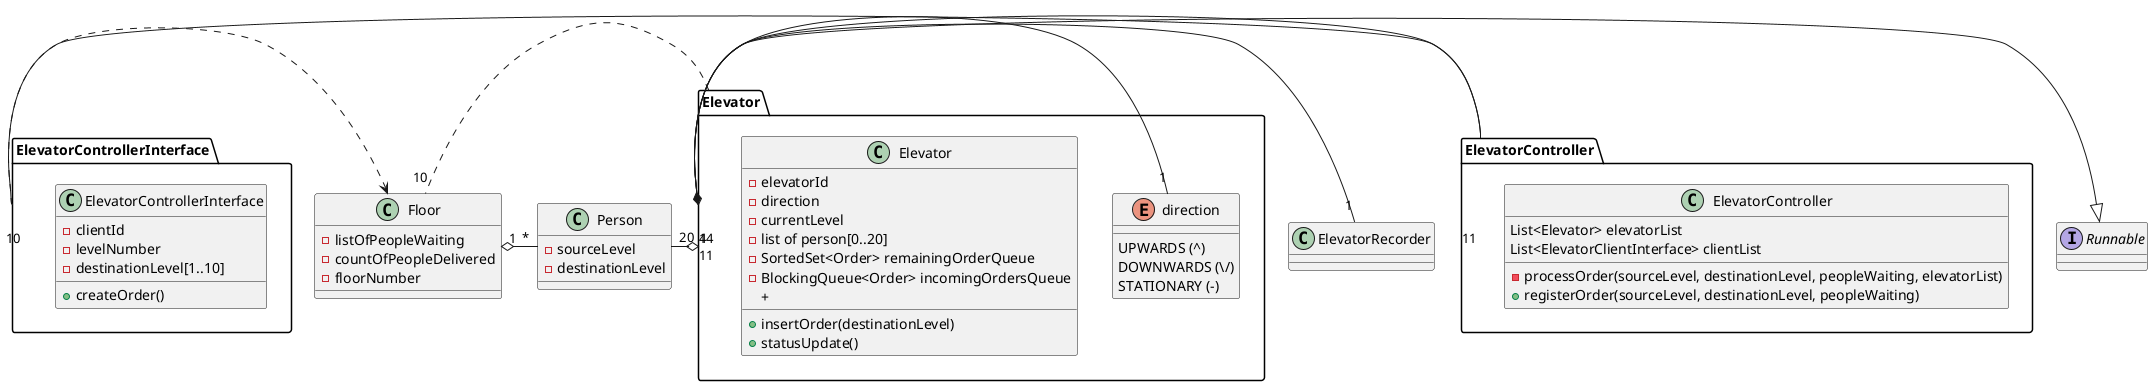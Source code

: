 @startuml

package ElevatorControllerInterface {
  class ElevatorControllerInterface{
    - clientId
    - levelNumber
    - destinationLevel[1..10]
    + createOrder()
  }
}

ElevatorControllerInterface .> Floor

Elevator "1" . "10" Floor

class Floor {
    - listOfPeopleWaiting
    - countOfPeopleDelivered
    - floorNumber
}

class Person {
  - sourceLevel
  - destinationLevel
}

package "Elevator" {

  class Elevator {
    - elevatorId
    - direction
    - currentLevel
    - list of person[0..20]
    - SortedSet<Order> remainingOrderQueue
    - BlockingQueue<Order> incomingOrdersQueue
    + insertOrder(destinationLevel)
    + statusUpdate()
    +
  }
  
  enum direction {
    UPWARDS (^)
    DOWNWARDS (\/)
    STATIONARY (-)
  }

}

package ElevatorController {
  class ElevatorController {
    List<Elevator> elevatorList
    List<ElevatorClientInterface> clientList
    - processOrder(sourceLevel, destinationLevel, peopleWaiting, elevatorList)
    + registerOrder(sourceLevel, destinationLevel, peopleWaiting)
  }
}

class ElevatorRecorder {

}

ElevatorRecorder "1" -* "4" Elevator


ElevatorController "1" - "4" Elevator
ElevatorController "1" - "10" ElevatorControllerInterface

Elevator "1" - "1" direction
Elevator "1" o- "20" Person
Floor "1" o- "*" Person

interface Runnable
Elevator -|> Runnable

@enduml